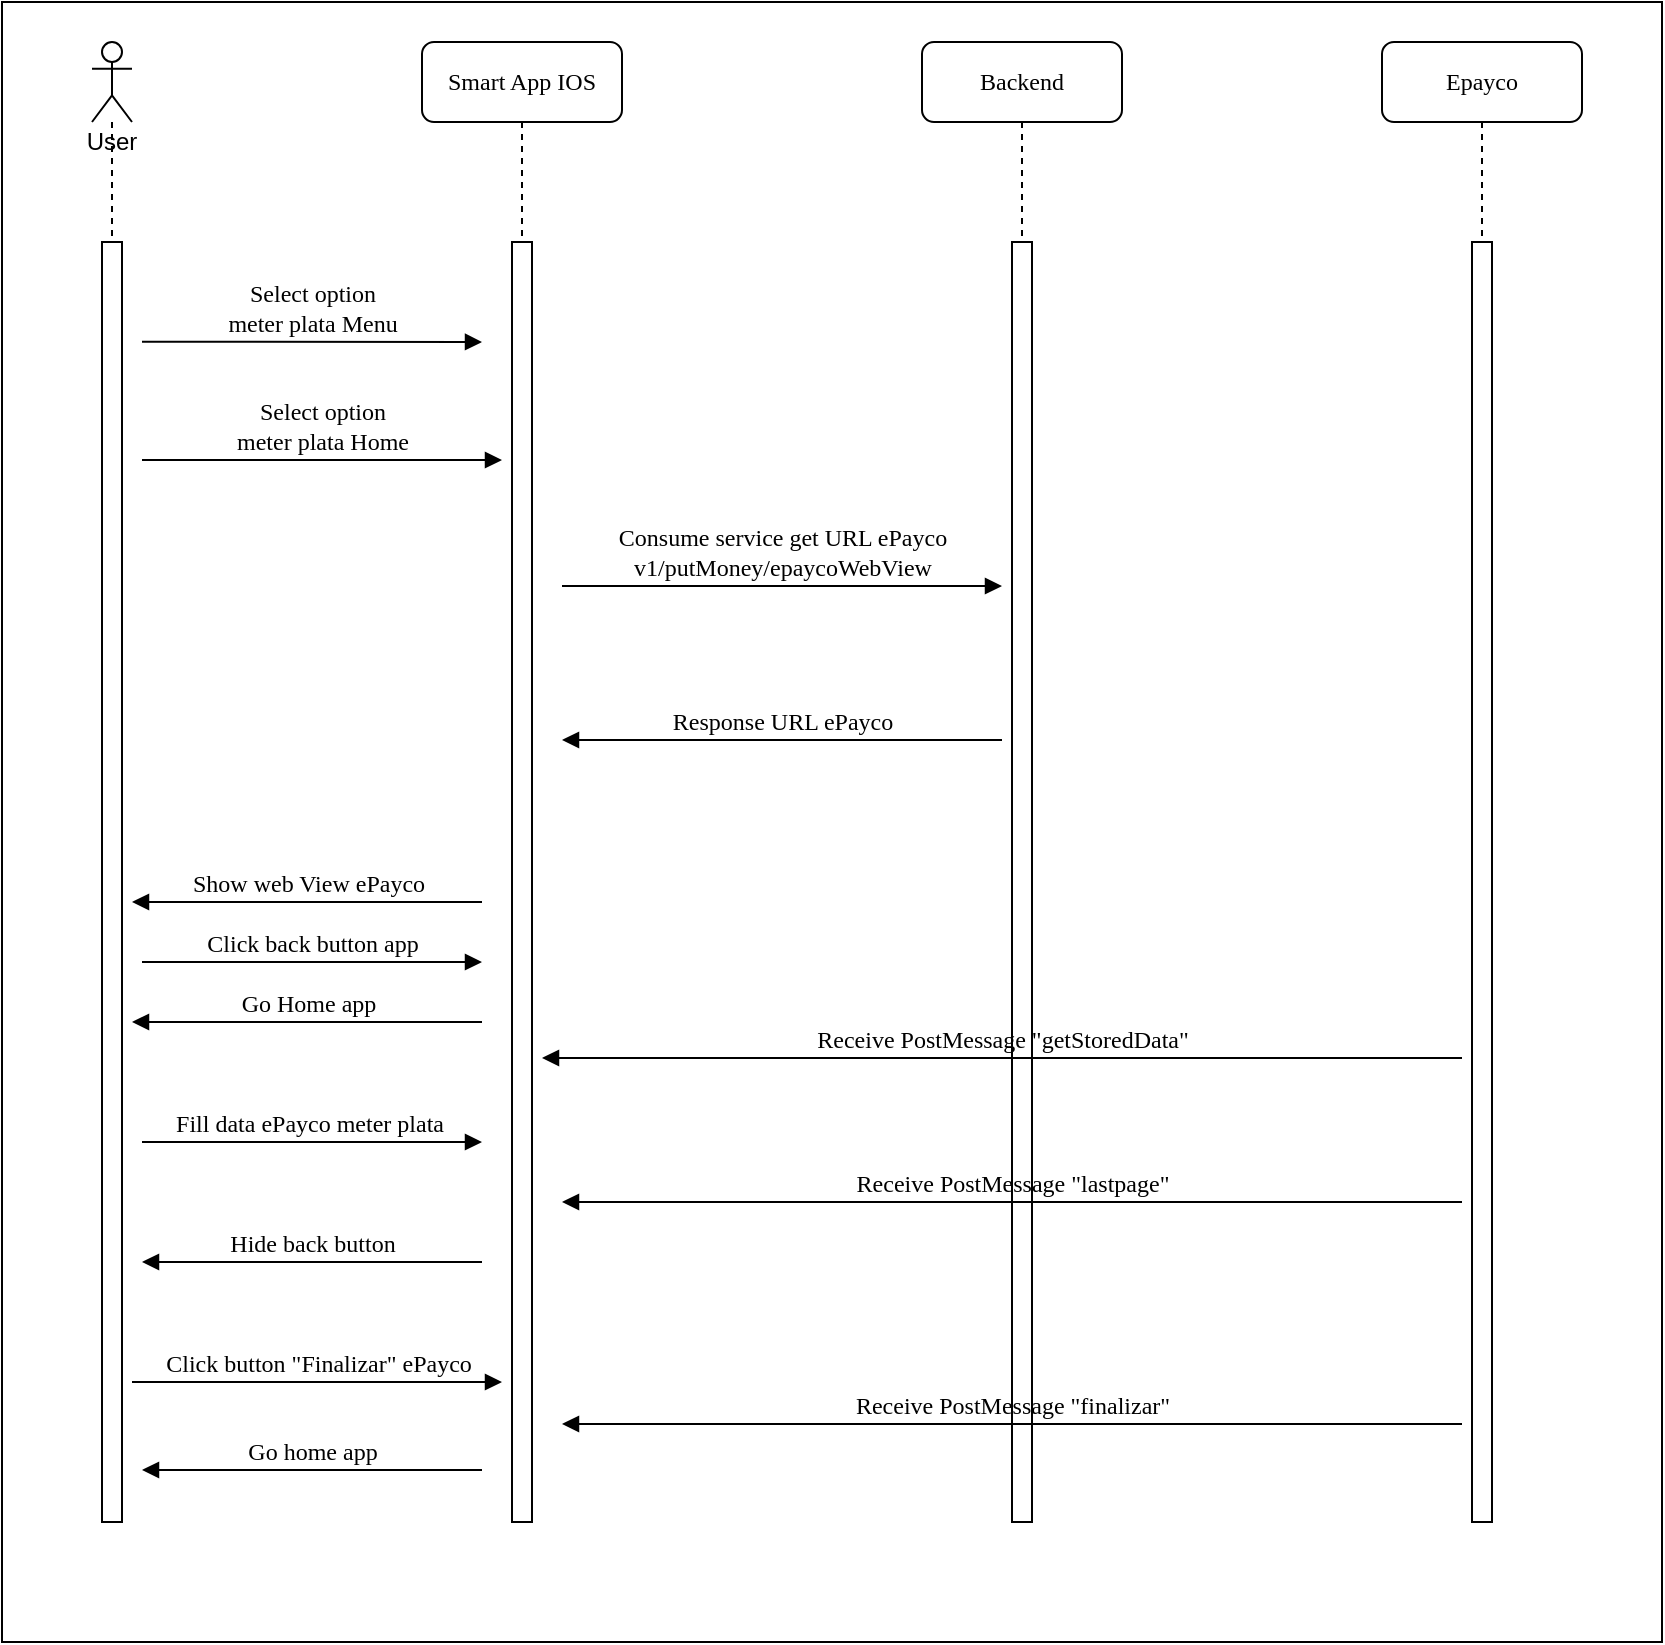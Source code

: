 <mxfile version="13.6.5" type="github"><diagram id="HU6HF3A5RPhw-zDrLY1I" name="Page-1"><mxGraphModel dx="1426" dy="770" grid="1" gridSize="10" guides="1" tooltips="1" connect="1" arrows="1" fold="1" page="1" pageScale="1" pageWidth="827" pageHeight="1169" math="0" shadow="0"><root><mxCell id="0"/><mxCell id="1" parent="0"/><mxCell id="1ucbsTCfZI52HVWh1nDO-29" value="" style="rounded=0;whiteSpace=wrap;html=1;" parent="1" vertex="1"><mxGeometry width="830" height="820" as="geometry"/></mxCell><mxCell id="1ucbsTCfZI52HVWh1nDO-14" value="User" style="shape=umlLifeline;participant=umlActor;perimeter=lifelinePerimeter;whiteSpace=wrap;html=1;container=1;collapsible=0;recursiveResize=0;verticalAlign=top;spacingTop=36;outlineConnect=0;" parent="1" vertex="1"><mxGeometry x="45" y="20" width="20" height="300" as="geometry"/></mxCell><mxCell id="1ucbsTCfZI52HVWh1nDO-2" value="Smart App IOS" style="shape=umlLifeline;perimeter=lifelinePerimeter;whiteSpace=wrap;html=1;container=1;collapsible=0;recursiveResize=0;outlineConnect=0;rounded=1;shadow=0;comic=0;labelBackgroundColor=none;strokeWidth=1;fontFamily=Verdana;fontSize=12;align=center;" parent="1" vertex="1"><mxGeometry x="210" y="20" width="100" height="740" as="geometry"/></mxCell><mxCell id="1ucbsTCfZI52HVWh1nDO-3" value="" style="html=1;points=[];perimeter=orthogonalPerimeter;rounded=0;shadow=0;comic=0;labelBackgroundColor=none;strokeWidth=1;fontFamily=Verdana;fontSize=12;align=center;" parent="1ucbsTCfZI52HVWh1nDO-2" vertex="1"><mxGeometry x="45" y="100" width="10" height="640" as="geometry"/></mxCell><mxCell id="1ucbsTCfZI52HVWh1nDO-4" value="Backend" style="shape=umlLifeline;perimeter=lifelinePerimeter;whiteSpace=wrap;html=1;container=1;collapsible=0;recursiveResize=0;outlineConnect=0;rounded=1;shadow=0;comic=0;labelBackgroundColor=none;strokeWidth=1;fontFamily=Verdana;fontSize=12;align=center;" parent="1" vertex="1"><mxGeometry x="460" y="20" width="100" height="740" as="geometry"/></mxCell><mxCell id="1ucbsTCfZI52HVWh1nDO-5" value="" style="html=1;points=[];perimeter=orthogonalPerimeter;rounded=0;shadow=0;comic=0;labelBackgroundColor=none;strokeWidth=1;fontFamily=Verdana;fontSize=12;align=center;" parent="1ucbsTCfZI52HVWh1nDO-4" vertex="1"><mxGeometry x="45" y="100" width="10" height="640" as="geometry"/></mxCell><mxCell id="1ucbsTCfZI52HVWh1nDO-6" value="Epayco" style="shape=umlLifeline;perimeter=lifelinePerimeter;whiteSpace=wrap;html=1;container=1;collapsible=0;recursiveResize=0;outlineConnect=0;rounded=1;shadow=0;comic=0;labelBackgroundColor=none;strokeWidth=1;fontFamily=Verdana;fontSize=12;align=center;" parent="1" vertex="1"><mxGeometry x="690" y="20" width="100" height="740" as="geometry"/></mxCell><mxCell id="1ucbsTCfZI52HVWh1nDO-7" value="" style="html=1;points=[];perimeter=orthogonalPerimeter;rounded=0;shadow=0;comic=0;labelBackgroundColor=none;strokeWidth=1;fontFamily=Verdana;fontSize=12;align=center;" parent="1ucbsTCfZI52HVWh1nDO-6" vertex="1"><mxGeometry x="45" y="100" width="10" height="640" as="geometry"/></mxCell><mxCell id="1ucbsTCfZI52HVWh1nDO-9" value="Select option&lt;br&gt;meter plata Menu" style="html=1;verticalAlign=bottom;endArrow=block;labelBackgroundColor=none;fontFamily=Verdana;fontSize=12;edgeStyle=elbowEdgeStyle;elbow=vertical;" parent="1" edge="1"><mxGeometry relative="1" as="geometry"><mxPoint x="70" y="169.83" as="sourcePoint"/><mxPoint x="240" y="169.83" as="targetPoint"/></mxGeometry></mxCell><mxCell id="1ucbsTCfZI52HVWh1nDO-10" value="Select option&lt;br&gt;meter plata Home" style="html=1;verticalAlign=bottom;endArrow=block;labelBackgroundColor=none;fontFamily=Verdana;fontSize=12;edgeStyle=elbowEdgeStyle;elbow=vertical;" parent="1" edge="1"><mxGeometry relative="1" as="geometry"><mxPoint x="70" y="229" as="sourcePoint"/><mxPoint x="250" y="229" as="targetPoint"/></mxGeometry></mxCell><mxCell id="1ucbsTCfZI52HVWh1nDO-11" value="Consume service get URL ePayco&lt;br&gt;v1/putMoney/epaycoWebView" style="html=1;verticalAlign=bottom;endArrow=block;labelBackgroundColor=none;fontFamily=Verdana;fontSize=12;edgeStyle=elbowEdgeStyle;elbow=vertical;" parent="1" edge="1"><mxGeometry relative="1" as="geometry"><mxPoint x="280" y="292" as="sourcePoint"/><mxPoint x="500" y="292" as="targetPoint"/><Array as="points"/></mxGeometry></mxCell><mxCell id="1ucbsTCfZI52HVWh1nDO-12" value="Response URL ePayco" style="html=1;verticalAlign=bottom;endArrow=block;labelBackgroundColor=none;fontFamily=Verdana;fontSize=12;edgeStyle=elbowEdgeStyle;elbow=vertical;" parent="1" edge="1"><mxGeometry relative="1" as="geometry"><mxPoint x="500" y="369" as="sourcePoint"/><mxPoint x="280" y="369" as="targetPoint"/></mxGeometry></mxCell><mxCell id="1ucbsTCfZI52HVWh1nDO-13" value="" style="html=1;points=[];perimeter=orthogonalPerimeter;rounded=0;shadow=0;comic=0;labelBackgroundColor=none;strokeWidth=1;fontFamily=Verdana;fontSize=12;align=center;" parent="1" vertex="1"><mxGeometry x="50" y="120" width="10" height="640" as="geometry"/></mxCell><mxCell id="1ucbsTCfZI52HVWh1nDO-15" value="Show web View ePayco" style="html=1;verticalAlign=bottom;endArrow=block;labelBackgroundColor=none;fontFamily=Verdana;fontSize=12;edgeStyle=elbowEdgeStyle;elbow=vertical;" parent="1" edge="1"><mxGeometry relative="1" as="geometry"><mxPoint x="240" y="450" as="sourcePoint"/><mxPoint x="65" y="450" as="targetPoint"/></mxGeometry></mxCell><mxCell id="1ucbsTCfZI52HVWh1nDO-16" value="Fill data ePayco meter plata&amp;nbsp;" style="html=1;verticalAlign=bottom;endArrow=block;labelBackgroundColor=none;fontFamily=Verdana;fontSize=12;edgeStyle=elbowEdgeStyle;elbow=vertical;" parent="1" edge="1"><mxGeometry relative="1" as="geometry"><mxPoint x="70" y="570.0" as="sourcePoint"/><mxPoint x="240" y="570" as="targetPoint"/></mxGeometry></mxCell><mxCell id="1ucbsTCfZI52HVWh1nDO-17" value="Click button &quot;Finalizar&quot; ePayco" style="html=1;verticalAlign=bottom;endArrow=block;labelBackgroundColor=none;fontFamily=Verdana;fontSize=12;edgeStyle=elbowEdgeStyle;elbow=vertical;" parent="1" edge="1"><mxGeometry relative="1" as="geometry"><mxPoint x="65" y="690.0" as="sourcePoint"/><mxPoint x="250" y="690" as="targetPoint"/></mxGeometry></mxCell><mxCell id="1ucbsTCfZI52HVWh1nDO-19" value="Receive PostMessage &quot;finalizar&quot;" style="html=1;verticalAlign=bottom;endArrow=block;labelBackgroundColor=none;fontFamily=Verdana;fontSize=12;edgeStyle=elbowEdgeStyle;elbow=vertical;" parent="1" edge="1"><mxGeometry relative="1" as="geometry"><mxPoint x="730" y="711" as="sourcePoint"/><mxPoint x="280" y="711" as="targetPoint"/></mxGeometry></mxCell><mxCell id="1ucbsTCfZI52HVWh1nDO-20" value="Receive PostMessage &quot;lastpage&quot;" style="html=1;verticalAlign=bottom;endArrow=block;labelBackgroundColor=none;fontFamily=Verdana;fontSize=12;edgeStyle=elbowEdgeStyle;elbow=vertical;" parent="1" edge="1"><mxGeometry relative="1" as="geometry"><mxPoint x="730" y="600" as="sourcePoint"/><mxPoint x="280" y="600" as="targetPoint"/></mxGeometry></mxCell><mxCell id="1ucbsTCfZI52HVWh1nDO-21" value="Hide back button" style="html=1;verticalAlign=bottom;endArrow=block;labelBackgroundColor=none;fontFamily=Verdana;fontSize=12;edgeStyle=elbowEdgeStyle;elbow=vertical;" parent="1" edge="1"><mxGeometry relative="1" as="geometry"><mxPoint x="240" y="630" as="sourcePoint"/><mxPoint x="70" y="630" as="targetPoint"/></mxGeometry></mxCell><mxCell id="1ucbsTCfZI52HVWh1nDO-22" value="Go home app" style="html=1;verticalAlign=bottom;endArrow=block;labelBackgroundColor=none;fontFamily=Verdana;fontSize=12;edgeStyle=elbowEdgeStyle;elbow=vertical;" parent="1" edge="1"><mxGeometry relative="1" as="geometry"><mxPoint x="240" y="734" as="sourcePoint"/><mxPoint x="70" y="734" as="targetPoint"/></mxGeometry></mxCell><mxCell id="1ucbsTCfZI52HVWh1nDO-23" value="Click back button app" style="html=1;verticalAlign=bottom;endArrow=block;labelBackgroundColor=none;fontFamily=Verdana;fontSize=12;edgeStyle=elbowEdgeStyle;elbow=vertical;" parent="1" edge="1"><mxGeometry relative="1" as="geometry"><mxPoint x="70" y="480" as="sourcePoint"/><mxPoint x="240" y="480" as="targetPoint"/></mxGeometry></mxCell><mxCell id="1ucbsTCfZI52HVWh1nDO-24" value="Go Home app" style="html=1;verticalAlign=bottom;endArrow=block;labelBackgroundColor=none;fontFamily=Verdana;fontSize=12;edgeStyle=elbowEdgeStyle;elbow=vertical;" parent="1" edge="1"><mxGeometry relative="1" as="geometry"><mxPoint x="240" y="510" as="sourcePoint"/><mxPoint x="65" y="510" as="targetPoint"/></mxGeometry></mxCell><mxCell id="1ucbsTCfZI52HVWh1nDO-18" value="Receive PostMessage &quot;getStoredData&quot;" style="html=1;verticalAlign=bottom;endArrow=block;labelBackgroundColor=none;fontFamily=Verdana;fontSize=12;edgeStyle=elbowEdgeStyle;elbow=vertical;" parent="1" edge="1"><mxGeometry relative="1" as="geometry"><mxPoint x="730" y="528" as="sourcePoint"/><mxPoint x="270" y="528" as="targetPoint"/></mxGeometry></mxCell></root></mxGraphModel></diagram></mxfile>